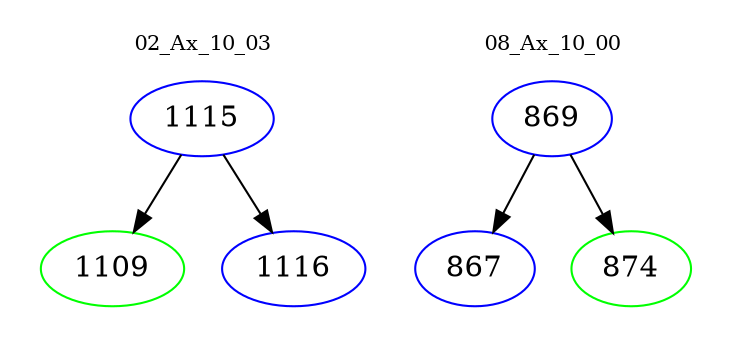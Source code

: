 digraph{
subgraph cluster_0 {
color = white
label = "02_Ax_10_03";
fontsize=10;
T0_1115 [label="1115", color="blue"]
T0_1115 -> T0_1109 [color="black"]
T0_1109 [label="1109", color="green"]
T0_1115 -> T0_1116 [color="black"]
T0_1116 [label="1116", color="blue"]
}
subgraph cluster_1 {
color = white
label = "08_Ax_10_00";
fontsize=10;
T1_869 [label="869", color="blue"]
T1_869 -> T1_867 [color="black"]
T1_867 [label="867", color="blue"]
T1_869 -> T1_874 [color="black"]
T1_874 [label="874", color="green"]
}
}
